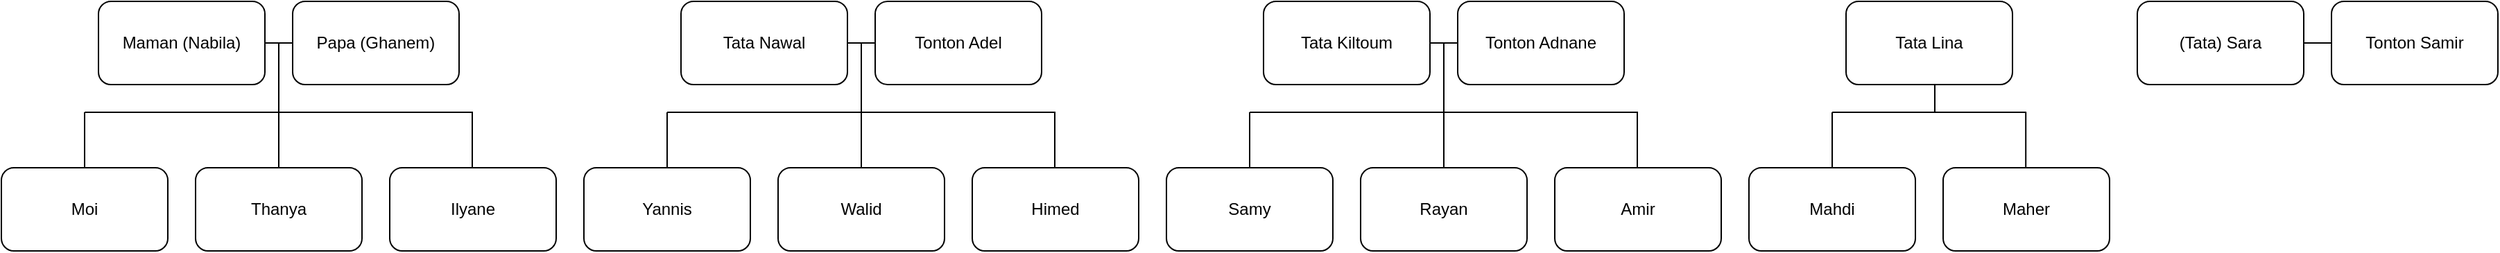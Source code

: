 <mxfile version="28.0.7">
  <diagram name="Page-1" id="pGUBPB7YpV5QTHI0yR4i">
    <mxGraphModel dx="2372" dy="1404" grid="1" gridSize="10" guides="1" tooltips="1" connect="1" arrows="1" fold="1" page="1" pageScale="1" pageWidth="827" pageHeight="1169" math="0" shadow="0">
      <root>
        <mxCell id="0" />
        <mxCell id="1" parent="0" />
        <mxCell id="REIp23zdgp6MgKpOmg6P-1" value="Moi" style="rounded=1;whiteSpace=wrap;html=1;" vertex="1" parent="1">
          <mxGeometry x="260" y="340" width="120" height="60" as="geometry" />
        </mxCell>
        <mxCell id="REIp23zdgp6MgKpOmg6P-2" value="Thanya" style="rounded=1;whiteSpace=wrap;html=1;" vertex="1" parent="1">
          <mxGeometry x="400" y="340" width="120" height="60" as="geometry" />
        </mxCell>
        <mxCell id="REIp23zdgp6MgKpOmg6P-4" value="Ilyane" style="rounded=1;whiteSpace=wrap;html=1;" vertex="1" parent="1">
          <mxGeometry x="540" y="340" width="120" height="60" as="geometry" />
        </mxCell>
        <mxCell id="REIp23zdgp6MgKpOmg6P-5" value="Maman (Nabila)" style="whiteSpace=wrap;html=1;rounded=1;" vertex="1" parent="1">
          <mxGeometry x="330" y="220" width="120" height="60" as="geometry" />
        </mxCell>
        <mxCell id="REIp23zdgp6MgKpOmg6P-7" value="Papa (Ghanem)" style="whiteSpace=wrap;html=1;rounded=1;" vertex="1" parent="1">
          <mxGeometry x="470" y="220" width="120" height="60" as="geometry" />
        </mxCell>
        <mxCell id="REIp23zdgp6MgKpOmg6P-8" value="" style="endArrow=none;html=1;rounded=0;exitX=1;exitY=0.5;exitDx=0;exitDy=0;entryX=0;entryY=0.5;entryDx=0;entryDy=0;" edge="1" parent="1" source="REIp23zdgp6MgKpOmg6P-5" target="REIp23zdgp6MgKpOmg6P-7">
          <mxGeometry width="50" height="50" relative="1" as="geometry">
            <mxPoint x="440" y="380" as="sourcePoint" />
            <mxPoint x="510" y="310" as="targetPoint" />
          </mxGeometry>
        </mxCell>
        <mxCell id="REIp23zdgp6MgKpOmg6P-9" value="" style="endArrow=none;html=1;rounded=0;exitX=0.5;exitY=0;exitDx=0;exitDy=0;" edge="1" parent="1" source="REIp23zdgp6MgKpOmg6P-2">
          <mxGeometry width="50" height="50" relative="1" as="geometry">
            <mxPoint x="440" y="380" as="sourcePoint" />
            <mxPoint x="460" y="250" as="targetPoint" />
          </mxGeometry>
        </mxCell>
        <mxCell id="REIp23zdgp6MgKpOmg6P-10" value="" style="endArrow=none;html=1;rounded=0;" edge="1" parent="1">
          <mxGeometry width="50" height="50" relative="1" as="geometry">
            <mxPoint x="320" y="300" as="sourcePoint" />
            <mxPoint x="600" y="300" as="targetPoint" />
          </mxGeometry>
        </mxCell>
        <mxCell id="REIp23zdgp6MgKpOmg6P-11" value="" style="endArrow=none;html=1;rounded=0;exitX=0.5;exitY=0;exitDx=0;exitDy=0;" edge="1" parent="1" source="REIp23zdgp6MgKpOmg6P-1">
          <mxGeometry width="50" height="50" relative="1" as="geometry">
            <mxPoint x="440" y="380" as="sourcePoint" />
            <mxPoint x="320" y="300" as="targetPoint" />
          </mxGeometry>
        </mxCell>
        <mxCell id="REIp23zdgp6MgKpOmg6P-12" value="" style="endArrow=none;html=1;rounded=0;exitX=0.5;exitY=0;exitDx=0;exitDy=0;" edge="1" parent="1">
          <mxGeometry width="50" height="50" relative="1" as="geometry">
            <mxPoint x="599.5" y="340" as="sourcePoint" />
            <mxPoint x="599.5" y="300" as="targetPoint" />
          </mxGeometry>
        </mxCell>
        <mxCell id="REIp23zdgp6MgKpOmg6P-13" value="Yannis" style="rounded=1;whiteSpace=wrap;html=1;" vertex="1" parent="1">
          <mxGeometry x="680" y="340" width="120" height="60" as="geometry" />
        </mxCell>
        <mxCell id="REIp23zdgp6MgKpOmg6P-14" value="Walid" style="rounded=1;whiteSpace=wrap;html=1;" vertex="1" parent="1">
          <mxGeometry x="820" y="340" width="120" height="60" as="geometry" />
        </mxCell>
        <mxCell id="REIp23zdgp6MgKpOmg6P-15" value="Himed" style="rounded=1;whiteSpace=wrap;html=1;" vertex="1" parent="1">
          <mxGeometry x="960" y="340" width="120" height="60" as="geometry" />
        </mxCell>
        <mxCell id="REIp23zdgp6MgKpOmg6P-16" value="Tata Nawal" style="whiteSpace=wrap;html=1;rounded=1;" vertex="1" parent="1">
          <mxGeometry x="750" y="220" width="120" height="60" as="geometry" />
        </mxCell>
        <mxCell id="REIp23zdgp6MgKpOmg6P-17" value="Tonton Adel" style="whiteSpace=wrap;html=1;rounded=1;" vertex="1" parent="1">
          <mxGeometry x="890" y="220" width="120" height="60" as="geometry" />
        </mxCell>
        <mxCell id="REIp23zdgp6MgKpOmg6P-18" value="" style="endArrow=none;html=1;rounded=0;exitX=1;exitY=0.5;exitDx=0;exitDy=0;entryX=0;entryY=0.5;entryDx=0;entryDy=0;" edge="1" source="REIp23zdgp6MgKpOmg6P-16" target="REIp23zdgp6MgKpOmg6P-17" parent="1">
          <mxGeometry width="50" height="50" relative="1" as="geometry">
            <mxPoint x="860" y="380" as="sourcePoint" />
            <mxPoint x="930" y="310" as="targetPoint" />
          </mxGeometry>
        </mxCell>
        <mxCell id="REIp23zdgp6MgKpOmg6P-19" value="" style="endArrow=none;html=1;rounded=0;exitX=0.5;exitY=0;exitDx=0;exitDy=0;" edge="1" source="REIp23zdgp6MgKpOmg6P-14" parent="1">
          <mxGeometry width="50" height="50" relative="1" as="geometry">
            <mxPoint x="860" y="380" as="sourcePoint" />
            <mxPoint x="880" y="250" as="targetPoint" />
          </mxGeometry>
        </mxCell>
        <mxCell id="REIp23zdgp6MgKpOmg6P-20" value="" style="endArrow=none;html=1;rounded=0;" edge="1" parent="1">
          <mxGeometry width="50" height="50" relative="1" as="geometry">
            <mxPoint x="740" y="300" as="sourcePoint" />
            <mxPoint x="1020" y="300" as="targetPoint" />
          </mxGeometry>
        </mxCell>
        <mxCell id="REIp23zdgp6MgKpOmg6P-21" value="" style="endArrow=none;html=1;rounded=0;exitX=0.5;exitY=0;exitDx=0;exitDy=0;" edge="1" source="REIp23zdgp6MgKpOmg6P-13" parent="1">
          <mxGeometry width="50" height="50" relative="1" as="geometry">
            <mxPoint x="860" y="380" as="sourcePoint" />
            <mxPoint x="740" y="300" as="targetPoint" />
          </mxGeometry>
        </mxCell>
        <mxCell id="REIp23zdgp6MgKpOmg6P-22" value="" style="endArrow=none;html=1;rounded=0;exitX=0.5;exitY=0;exitDx=0;exitDy=0;" edge="1" parent="1">
          <mxGeometry width="50" height="50" relative="1" as="geometry">
            <mxPoint x="1019.5" y="340" as="sourcePoint" />
            <mxPoint x="1019.5" y="300" as="targetPoint" />
          </mxGeometry>
        </mxCell>
        <mxCell id="REIp23zdgp6MgKpOmg6P-23" value="Samy" style="rounded=1;whiteSpace=wrap;html=1;" vertex="1" parent="1">
          <mxGeometry x="1100" y="340" width="120" height="60" as="geometry" />
        </mxCell>
        <mxCell id="REIp23zdgp6MgKpOmg6P-24" value="Rayan" style="rounded=1;whiteSpace=wrap;html=1;" vertex="1" parent="1">
          <mxGeometry x="1240" y="340" width="120" height="60" as="geometry" />
        </mxCell>
        <mxCell id="REIp23zdgp6MgKpOmg6P-25" value="Amir" style="rounded=1;whiteSpace=wrap;html=1;" vertex="1" parent="1">
          <mxGeometry x="1380" y="340" width="120" height="60" as="geometry" />
        </mxCell>
        <mxCell id="REIp23zdgp6MgKpOmg6P-26" value="Tata Kiltoum" style="whiteSpace=wrap;html=1;rounded=1;" vertex="1" parent="1">
          <mxGeometry x="1170" y="220" width="120" height="60" as="geometry" />
        </mxCell>
        <mxCell id="REIp23zdgp6MgKpOmg6P-27" value="Tonton Adnane" style="whiteSpace=wrap;html=1;rounded=1;" vertex="1" parent="1">
          <mxGeometry x="1310" y="220" width="120" height="60" as="geometry" />
        </mxCell>
        <mxCell id="REIp23zdgp6MgKpOmg6P-28" value="" style="endArrow=none;html=1;rounded=0;exitX=1;exitY=0.5;exitDx=0;exitDy=0;entryX=0;entryY=0.5;entryDx=0;entryDy=0;" edge="1" source="REIp23zdgp6MgKpOmg6P-26" target="REIp23zdgp6MgKpOmg6P-27" parent="1">
          <mxGeometry width="50" height="50" relative="1" as="geometry">
            <mxPoint x="1280" y="380" as="sourcePoint" />
            <mxPoint x="1350" y="310" as="targetPoint" />
          </mxGeometry>
        </mxCell>
        <mxCell id="REIp23zdgp6MgKpOmg6P-29" value="" style="endArrow=none;html=1;rounded=0;exitX=0.5;exitY=0;exitDx=0;exitDy=0;" edge="1" source="REIp23zdgp6MgKpOmg6P-24" parent="1">
          <mxGeometry width="50" height="50" relative="1" as="geometry">
            <mxPoint x="1280" y="380" as="sourcePoint" />
            <mxPoint x="1300" y="250" as="targetPoint" />
          </mxGeometry>
        </mxCell>
        <mxCell id="REIp23zdgp6MgKpOmg6P-30" value="" style="endArrow=none;html=1;rounded=0;" edge="1" parent="1">
          <mxGeometry width="50" height="50" relative="1" as="geometry">
            <mxPoint x="1160" y="300" as="sourcePoint" />
            <mxPoint x="1440" y="300" as="targetPoint" />
          </mxGeometry>
        </mxCell>
        <mxCell id="REIp23zdgp6MgKpOmg6P-31" value="" style="endArrow=none;html=1;rounded=0;exitX=0.5;exitY=0;exitDx=0;exitDy=0;" edge="1" source="REIp23zdgp6MgKpOmg6P-23" parent="1">
          <mxGeometry width="50" height="50" relative="1" as="geometry">
            <mxPoint x="1280" y="380" as="sourcePoint" />
            <mxPoint x="1160" y="300" as="targetPoint" />
          </mxGeometry>
        </mxCell>
        <mxCell id="REIp23zdgp6MgKpOmg6P-32" value="" style="endArrow=none;html=1;rounded=0;exitX=0.5;exitY=0;exitDx=0;exitDy=0;" edge="1" parent="1">
          <mxGeometry width="50" height="50" relative="1" as="geometry">
            <mxPoint x="1439.5" y="340" as="sourcePoint" />
            <mxPoint x="1439.5" y="300" as="targetPoint" />
          </mxGeometry>
        </mxCell>
        <mxCell id="REIp23zdgp6MgKpOmg6P-33" value="Mahdi" style="rounded=1;whiteSpace=wrap;html=1;" vertex="1" parent="1">
          <mxGeometry x="1520" y="340" width="120" height="60" as="geometry" />
        </mxCell>
        <mxCell id="REIp23zdgp6MgKpOmg6P-34" value="Maher" style="rounded=1;whiteSpace=wrap;html=1;" vertex="1" parent="1">
          <mxGeometry x="1660" y="340" width="120" height="60" as="geometry" />
        </mxCell>
        <mxCell id="REIp23zdgp6MgKpOmg6P-36" value="Tata Lina" style="whiteSpace=wrap;html=1;rounded=1;" vertex="1" parent="1">
          <mxGeometry x="1590" y="220" width="120" height="60" as="geometry" />
        </mxCell>
        <mxCell id="REIp23zdgp6MgKpOmg6P-39" value="" style="endArrow=none;html=1;rounded=0;" edge="1" parent="1">
          <mxGeometry width="50" height="50" relative="1" as="geometry">
            <mxPoint x="1654" y="300" as="sourcePoint" />
            <mxPoint x="1654" y="280" as="targetPoint" />
            <Array as="points" />
          </mxGeometry>
        </mxCell>
        <mxCell id="REIp23zdgp6MgKpOmg6P-40" value="" style="endArrow=none;html=1;rounded=0;" edge="1" parent="1">
          <mxGeometry width="50" height="50" relative="1" as="geometry">
            <mxPoint x="1580" y="300" as="sourcePoint" />
            <mxPoint x="1720" y="300" as="targetPoint" />
          </mxGeometry>
        </mxCell>
        <mxCell id="REIp23zdgp6MgKpOmg6P-41" value="" style="endArrow=none;html=1;rounded=0;exitX=0.5;exitY=0;exitDx=0;exitDy=0;" edge="1" source="REIp23zdgp6MgKpOmg6P-33" parent="1">
          <mxGeometry width="50" height="50" relative="1" as="geometry">
            <mxPoint x="1700" y="380" as="sourcePoint" />
            <mxPoint x="1580" y="300" as="targetPoint" />
          </mxGeometry>
        </mxCell>
        <mxCell id="REIp23zdgp6MgKpOmg6P-42" value="" style="endArrow=none;html=1;rounded=0;exitX=0.5;exitY=0;exitDx=0;exitDy=0;" edge="1" parent="1">
          <mxGeometry width="50" height="50" relative="1" as="geometry">
            <mxPoint x="1719.6" y="340" as="sourcePoint" />
            <mxPoint x="1719.6" y="300" as="targetPoint" />
          </mxGeometry>
        </mxCell>
        <mxCell id="REIp23zdgp6MgKpOmg6P-43" value="(Tata) Sara" style="whiteSpace=wrap;html=1;rounded=1;" vertex="1" parent="1">
          <mxGeometry x="1800" y="220" width="120" height="60" as="geometry" />
        </mxCell>
        <mxCell id="REIp23zdgp6MgKpOmg6P-44" value="Tonton Samir" style="whiteSpace=wrap;html=1;rounded=1;" vertex="1" parent="1">
          <mxGeometry x="1940" y="220" width="120" height="60" as="geometry" />
        </mxCell>
        <mxCell id="REIp23zdgp6MgKpOmg6P-45" value="" style="endArrow=none;html=1;rounded=0;exitX=1;exitY=0.5;exitDx=0;exitDy=0;entryX=0;entryY=0.5;entryDx=0;entryDy=0;" edge="1" source="REIp23zdgp6MgKpOmg6P-43" target="REIp23zdgp6MgKpOmg6P-44" parent="1">
          <mxGeometry width="50" height="50" relative="1" as="geometry">
            <mxPoint x="1910" y="380" as="sourcePoint" />
            <mxPoint x="1980" y="310" as="targetPoint" />
          </mxGeometry>
        </mxCell>
      </root>
    </mxGraphModel>
  </diagram>
</mxfile>
